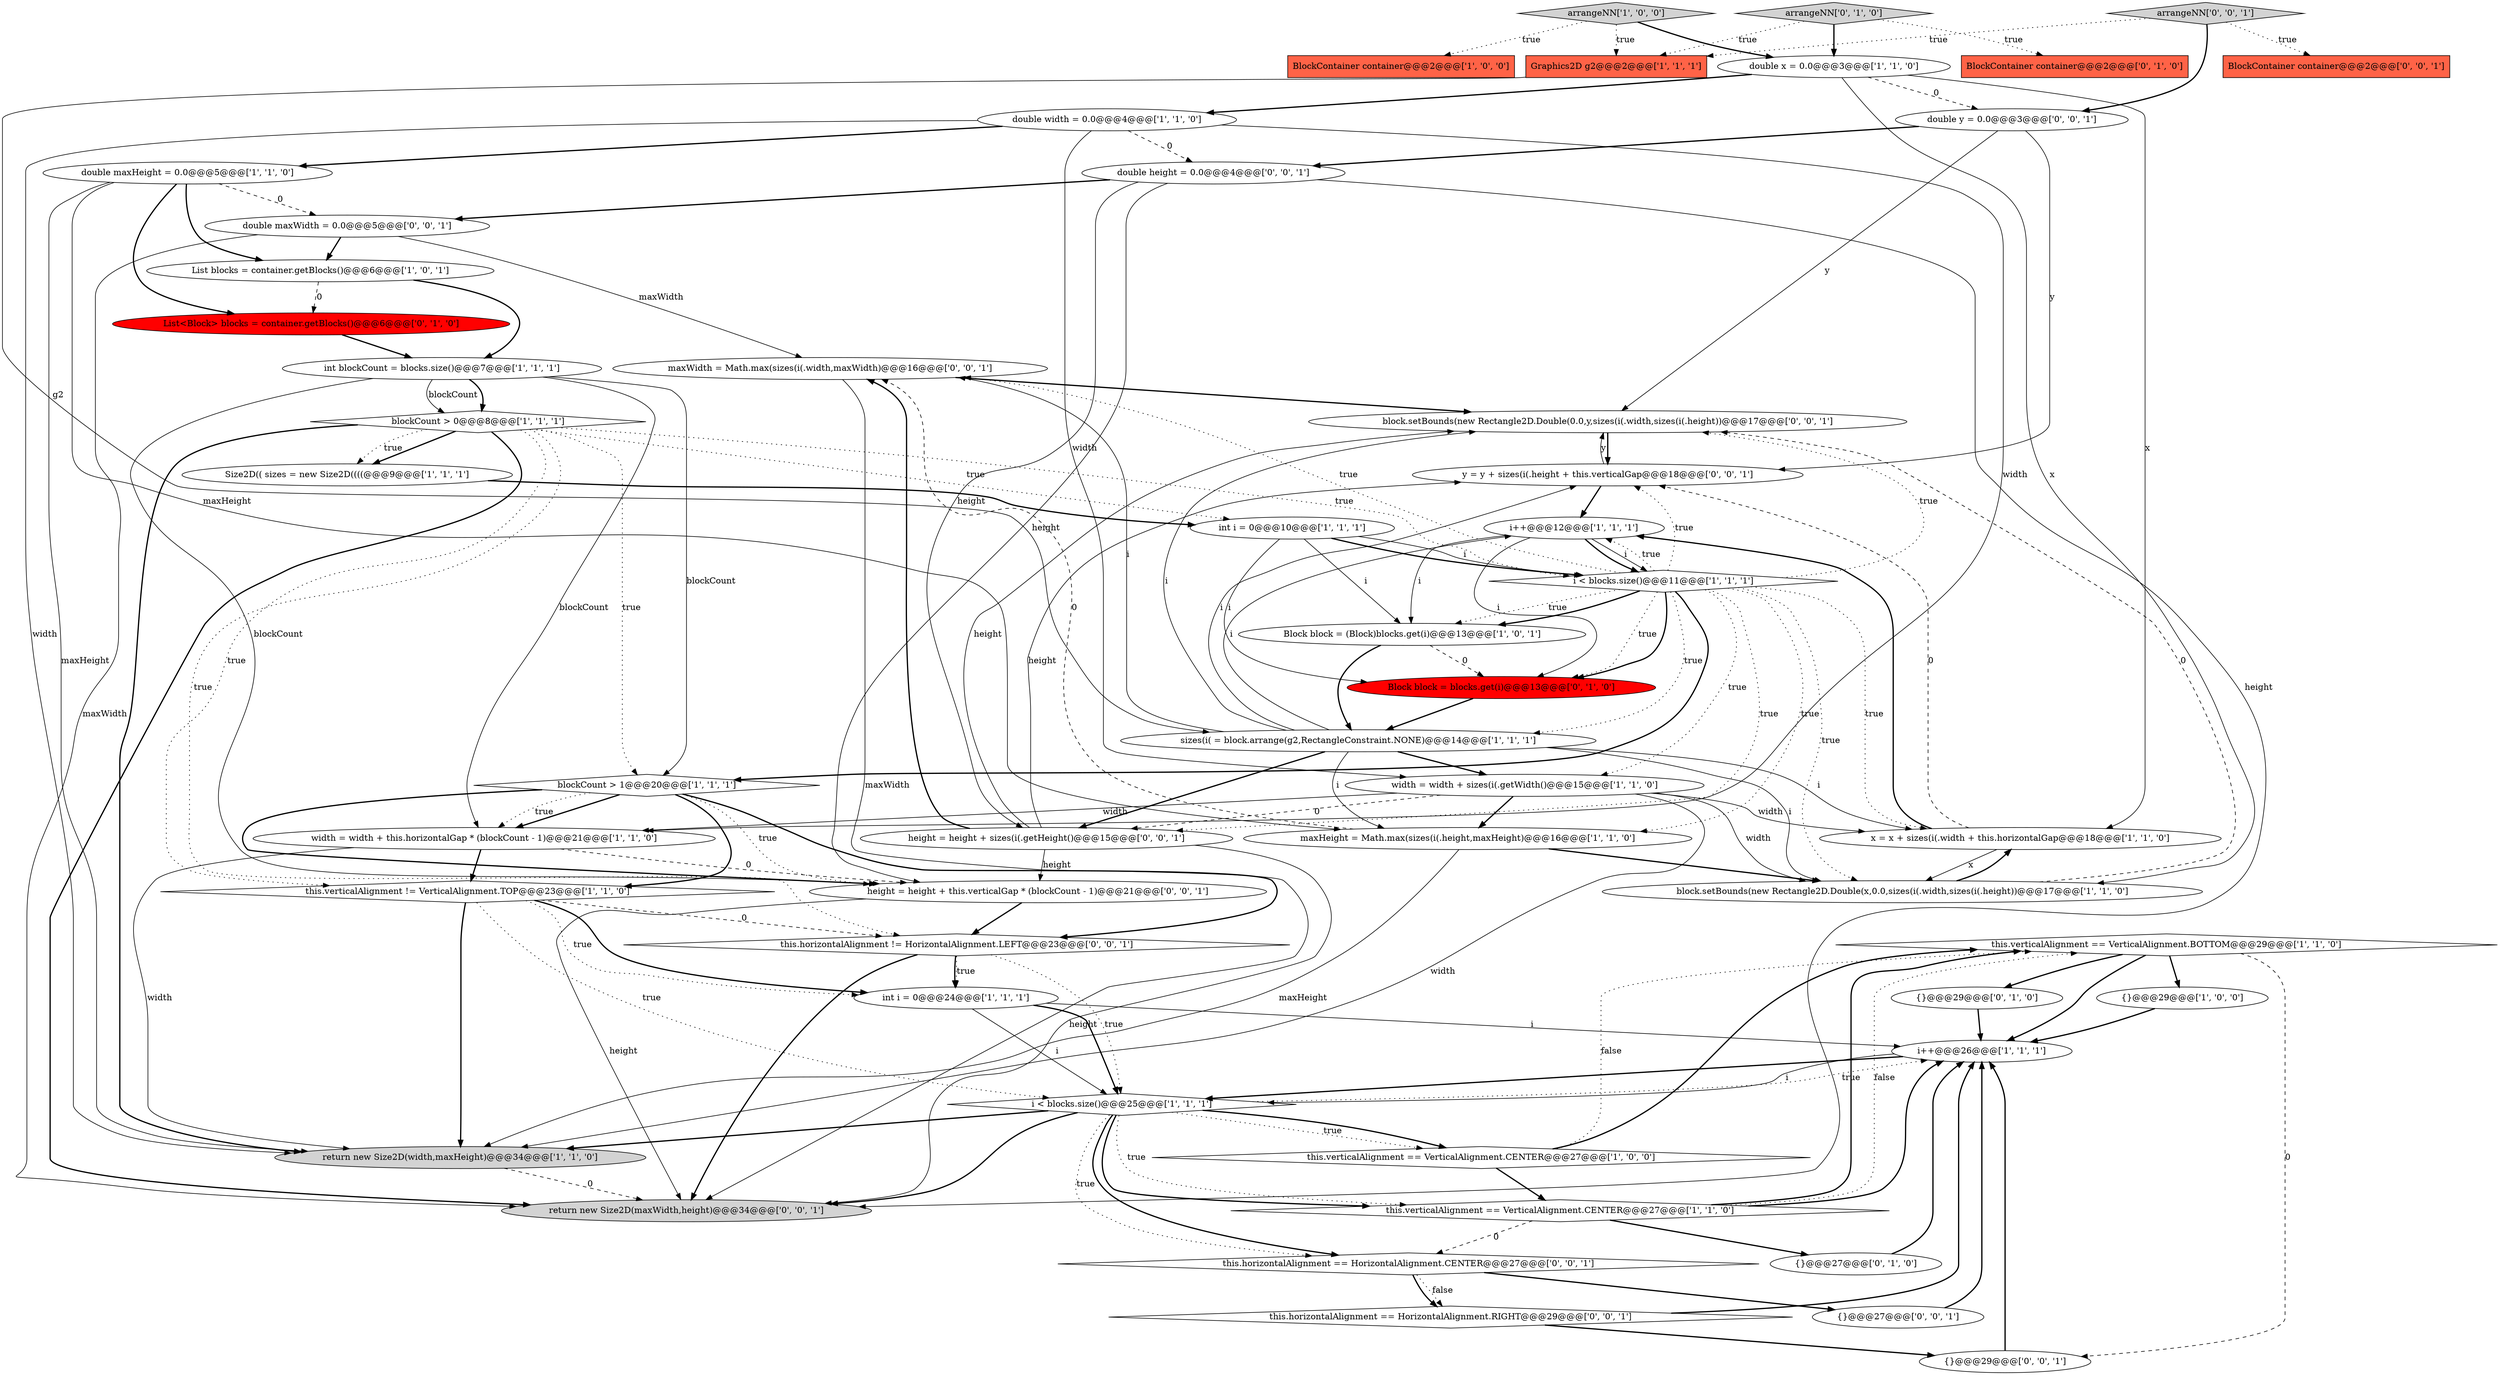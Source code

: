 digraph {
24 [style = filled, label = "this.verticalAlignment == VerticalAlignment.BOTTOM@@@29@@@['1', '1', '0']", fillcolor = white, shape = diamond image = "AAA0AAABBB1BBB"];
12 [style = filled, label = "i < blocks.size()@@@11@@@['1', '1', '1']", fillcolor = white, shape = diamond image = "AAA0AAABBB1BBB"];
45 [style = filled, label = "block.setBounds(new Rectangle2D.Double(0.0,y,sizes(i(.width,sizes(i(.height))@@@17@@@['0', '0', '1']", fillcolor = white, shape = ellipse image = "AAA0AAABBB3BBB"];
34 [style = filled, label = "BlockContainer container@@@2@@@['0', '1', '0']", fillcolor = tomato, shape = box image = "AAA0AAABBB2BBB"];
35 [style = filled, label = "Block block = blocks.get(i)@@@13@@@['0', '1', '0']", fillcolor = red, shape = ellipse image = "AAA1AAABBB2BBB"];
27 [style = filled, label = "return new Size2D(width,maxHeight)@@@34@@@['1', '1', '0']", fillcolor = lightgray, shape = ellipse image = "AAA0AAABBB1BBB"];
50 [style = filled, label = "y = y + sizes(i(.height + this.verticalGap@@@18@@@['0', '0', '1']", fillcolor = white, shape = ellipse image = "AAA0AAABBB3BBB"];
2 [style = filled, label = "double maxHeight = 0.0@@@5@@@['1', '1', '0']", fillcolor = white, shape = ellipse image = "AAA0AAABBB1BBB"];
39 [style = filled, label = "maxWidth = Math.max(sizes(i(.width,maxWidth)@@@16@@@['0', '0', '1']", fillcolor = white, shape = ellipse image = "AAA0AAABBB3BBB"];
11 [style = filled, label = "Block block = (Block)blocks.get(i)@@@13@@@['1', '0', '1']", fillcolor = white, shape = ellipse image = "AAA0AAABBB1BBB"];
18 [style = filled, label = "Graphics2D g2@@@2@@@['1', '1', '1']", fillcolor = tomato, shape = box image = "AAA0AAABBB1BBB"];
46 [style = filled, label = "this.horizontalAlignment == HorizontalAlignment.CENTER@@@27@@@['0', '0', '1']", fillcolor = white, shape = diamond image = "AAA0AAABBB3BBB"];
47 [style = filled, label = "double maxWidth = 0.0@@@5@@@['0', '0', '1']", fillcolor = white, shape = ellipse image = "AAA0AAABBB3BBB"];
3 [style = filled, label = "width = width + this.horizontalGap * (blockCount - 1)@@@21@@@['1', '1', '0']", fillcolor = white, shape = ellipse image = "AAA0AAABBB1BBB"];
13 [style = filled, label = "{}@@@29@@@['1', '0', '0']", fillcolor = white, shape = ellipse image = "AAA0AAABBB1BBB"];
16 [style = filled, label = "Size2D(( sizes = new Size2D((((@@@9@@@['1', '1', '1']", fillcolor = white, shape = ellipse image = "AAA0AAABBB1BBB"];
26 [style = filled, label = "List blocks = container.getBlocks()@@@6@@@['1', '0', '1']", fillcolor = white, shape = ellipse image = "AAA0AAABBB1BBB"];
32 [style = filled, label = "List<Block> blocks = container.getBlocks()@@@6@@@['0', '1', '0']", fillcolor = red, shape = ellipse image = "AAA1AAABBB2BBB"];
28 [style = filled, label = "width = width + sizes(i(.getWidth()@@@15@@@['1', '1', '0']", fillcolor = white, shape = ellipse image = "AAA0AAABBB1BBB"];
22 [style = filled, label = "maxHeight = Math.max(sizes(i(.height,maxHeight)@@@16@@@['1', '1', '0']", fillcolor = white, shape = ellipse image = "AAA0AAABBB1BBB"];
5 [style = filled, label = "blockCount > 1@@@20@@@['1', '1', '1']", fillcolor = white, shape = diamond image = "AAA0AAABBB1BBB"];
21 [style = filled, label = "sizes(i( = block.arrange(g2,RectangleConstraint.NONE)@@@14@@@['1', '1', '1']", fillcolor = white, shape = ellipse image = "AAA0AAABBB1BBB"];
40 [style = filled, label = "height = height + sizes(i(.getHeight()@@@15@@@['0', '0', '1']", fillcolor = white, shape = ellipse image = "AAA0AAABBB3BBB"];
10 [style = filled, label = "BlockContainer container@@@2@@@['1', '0', '0']", fillcolor = tomato, shape = box image = "AAA0AAABBB1BBB"];
6 [style = filled, label = "i++@@@12@@@['1', '1', '1']", fillcolor = white, shape = ellipse image = "AAA0AAABBB1BBB"];
37 [style = filled, label = "height = height + this.verticalGap * (blockCount - 1)@@@21@@@['0', '0', '1']", fillcolor = white, shape = ellipse image = "AAA0AAABBB3BBB"];
1 [style = filled, label = "i < blocks.size()@@@25@@@['1', '1', '1']", fillcolor = white, shape = diamond image = "AAA0AAABBB1BBB"];
36 [style = filled, label = "BlockContainer container@@@2@@@['0', '0', '1']", fillcolor = tomato, shape = box image = "AAA0AAABBB3BBB"];
51 [style = filled, label = "arrangeNN['0', '0', '1']", fillcolor = lightgray, shape = diamond image = "AAA0AAABBB3BBB"];
7 [style = filled, label = "this.verticalAlignment != VerticalAlignment.TOP@@@23@@@['1', '1', '0']", fillcolor = white, shape = diamond image = "AAA0AAABBB1BBB"];
48 [style = filled, label = "return new Size2D(maxWidth,height)@@@34@@@['0', '0', '1']", fillcolor = lightgray, shape = ellipse image = "AAA0AAABBB3BBB"];
20 [style = filled, label = "int blockCount = blocks.size()@@@7@@@['1', '1', '1']", fillcolor = white, shape = ellipse image = "AAA0AAABBB1BBB"];
17 [style = filled, label = "this.verticalAlignment == VerticalAlignment.CENTER@@@27@@@['1', '1', '0']", fillcolor = white, shape = diamond image = "AAA0AAABBB1BBB"];
49 [style = filled, label = "this.horizontalAlignment != HorizontalAlignment.LEFT@@@23@@@['0', '0', '1']", fillcolor = white, shape = diamond image = "AAA0AAABBB3BBB"];
23 [style = filled, label = "block.setBounds(new Rectangle2D.Double(x,0.0,sizes(i(.width,sizes(i(.height))@@@17@@@['1', '1', '0']", fillcolor = white, shape = ellipse image = "AAA0AAABBB1BBB"];
15 [style = filled, label = "this.verticalAlignment == VerticalAlignment.CENTER@@@27@@@['1', '0', '0']", fillcolor = white, shape = diamond image = "AAA0AAABBB1BBB"];
33 [style = filled, label = "{}@@@29@@@['0', '1', '0']", fillcolor = white, shape = ellipse image = "AAA0AAABBB2BBB"];
43 [style = filled, label = "double y = 0.0@@@3@@@['0', '0', '1']", fillcolor = white, shape = ellipse image = "AAA0AAABBB3BBB"];
44 [style = filled, label = "double height = 0.0@@@4@@@['0', '0', '1']", fillcolor = white, shape = ellipse image = "AAA0AAABBB3BBB"];
0 [style = filled, label = "blockCount > 0@@@8@@@['1', '1', '1']", fillcolor = white, shape = diamond image = "AAA0AAABBB1BBB"];
8 [style = filled, label = "double width = 0.0@@@4@@@['1', '1', '0']", fillcolor = white, shape = ellipse image = "AAA0AAABBB1BBB"];
42 [style = filled, label = "{}@@@27@@@['0', '0', '1']", fillcolor = white, shape = ellipse image = "AAA0AAABBB3BBB"];
19 [style = filled, label = "int i = 0@@@24@@@['1', '1', '1']", fillcolor = white, shape = ellipse image = "AAA0AAABBB1BBB"];
29 [style = filled, label = "arrangeNN['1', '0', '0']", fillcolor = lightgray, shape = diamond image = "AAA0AAABBB1BBB"];
31 [style = filled, label = "arrangeNN['0', '1', '0']", fillcolor = lightgray, shape = diamond image = "AAA0AAABBB2BBB"];
38 [style = filled, label = "this.horizontalAlignment == HorizontalAlignment.RIGHT@@@29@@@['0', '0', '1']", fillcolor = white, shape = diamond image = "AAA0AAABBB3BBB"];
25 [style = filled, label = "x = x + sizes(i(.width + this.horizontalGap@@@18@@@['1', '1', '0']", fillcolor = white, shape = ellipse image = "AAA0AAABBB1BBB"];
4 [style = filled, label = "double x = 0.0@@@3@@@['1', '1', '0']", fillcolor = white, shape = ellipse image = "AAA0AAABBB1BBB"];
9 [style = filled, label = "i++@@@26@@@['1', '1', '1']", fillcolor = white, shape = ellipse image = "AAA0AAABBB1BBB"];
30 [style = filled, label = "{}@@@27@@@['0', '1', '0']", fillcolor = white, shape = ellipse image = "AAA0AAABBB2BBB"];
41 [style = filled, label = "{}@@@29@@@['0', '0', '1']", fillcolor = white, shape = ellipse image = "AAA0AAABBB3BBB"];
14 [style = filled, label = "int i = 0@@@10@@@['1', '1', '1']", fillcolor = white, shape = ellipse image = "AAA0AAABBB1BBB"];
5->3 [style = bold, label=""];
0->12 [style = dotted, label="true"];
12->39 [style = dotted, label="true"];
2->26 [style = bold, label=""];
12->40 [style = dotted, label="true"];
0->5 [style = dotted, label="true"];
4->25 [style = solid, label="x"];
28->25 [style = solid, label="width"];
12->5 [style = bold, label=""];
37->49 [style = bold, label=""];
43->50 [style = solid, label="y"];
51->36 [style = dotted, label="true"];
21->50 [style = solid, label="i"];
17->9 [style = bold, label=""];
20->0 [style = bold, label=""];
42->9 [style = bold, label=""];
14->11 [style = solid, label="i"];
1->27 [style = bold, label=""];
7->49 [style = dashed, label="0"];
49->48 [style = bold, label=""];
41->9 [style = bold, label=""];
2->47 [style = dashed, label="0"];
38->41 [style = bold, label=""];
9->1 [style = solid, label="i"];
25->6 [style = bold, label=""];
12->21 [style = dotted, label="true"];
20->0 [style = solid, label="blockCount"];
21->28 [style = bold, label=""];
12->35 [style = dotted, label="true"];
20->37 [style = solid, label="blockCount"];
1->46 [style = bold, label=""];
18->21 [style = solid, label="g2"];
19->1 [style = bold, label=""];
15->17 [style = bold, label=""];
5->49 [style = bold, label=""];
43->45 [style = solid, label="y"];
17->46 [style = dashed, label="0"];
47->26 [style = bold, label=""];
31->34 [style = dotted, label="true"];
47->48 [style = solid, label="maxWidth"];
4->8 [style = bold, label=""];
16->14 [style = bold, label=""];
2->22 [style = solid, label="maxHeight"];
2->32 [style = bold, label=""];
6->12 [style = solid, label="i"];
7->1 [style = dotted, label="true"];
43->44 [style = bold, label=""];
44->47 [style = bold, label=""];
20->3 [style = solid, label="blockCount"];
32->20 [style = bold, label=""];
17->24 [style = dotted, label="false"];
5->37 [style = bold, label=""];
0->7 [style = dotted, label="true"];
46->38 [style = dotted, label="false"];
50->45 [style = solid, label="y"];
46->42 [style = bold, label=""];
23->25 [style = bold, label=""];
46->38 [style = bold, label=""];
29->18 [style = dotted, label="true"];
24->41 [style = dashed, label="0"];
12->23 [style = dotted, label="true"];
3->27 [style = solid, label="width"];
12->11 [style = bold, label=""];
51->18 [style = dotted, label="true"];
31->4 [style = bold, label=""];
39->45 [style = bold, label=""];
14->12 [style = solid, label="i"];
44->48 [style = solid, label="height"];
12->35 [style = bold, label=""];
5->3 [style = dotted, label="true"];
15->24 [style = dotted, label="false"];
22->23 [style = bold, label=""];
35->21 [style = bold, label=""];
28->23 [style = solid, label="width"];
14->35 [style = solid, label="i"];
1->17 [style = bold, label=""];
12->50 [style = dotted, label="true"];
12->11 [style = dotted, label="true"];
44->37 [style = solid, label="height"];
12->22 [style = dotted, label="true"];
3->7 [style = bold, label=""];
12->6 [style = dotted, label="true"];
1->15 [style = dotted, label="true"];
44->40 [style = solid, label="height"];
0->48 [style = bold, label=""];
5->7 [style = bold, label=""];
49->1 [style = dotted, label="true"];
0->14 [style = dotted, label="true"];
22->27 [style = solid, label="maxHeight"];
9->1 [style = bold, label=""];
8->3 [style = solid, label="width"];
19->9 [style = solid, label="i"];
12->25 [style = dotted, label="true"];
40->37 [style = solid, label="height"];
8->27 [style = solid, label="width"];
26->20 [style = bold, label=""];
24->13 [style = bold, label=""];
29->10 [style = dotted, label="true"];
0->16 [style = bold, label=""];
8->28 [style = solid, label="width"];
1->17 [style = dotted, label="true"];
26->32 [style = dashed, label="0"];
3->37 [style = dashed, label="0"];
1->48 [style = bold, label=""];
28->40 [style = dashed, label="0"];
11->21 [style = bold, label=""];
21->45 [style = solid, label="i"];
38->9 [style = bold, label=""];
49->19 [style = dotted, label="true"];
30->9 [style = bold, label=""];
6->35 [style = solid, label="i"];
40->50 [style = solid, label="height"];
31->18 [style = dotted, label="true"];
39->48 [style = solid, label="maxWidth"];
21->25 [style = solid, label="i"];
28->3 [style = solid, label="width"];
1->46 [style = dotted, label="true"];
21->6 [style = solid, label="i"];
47->39 [style = solid, label="maxWidth"];
24->33 [style = bold, label=""];
19->1 [style = solid, label="i"];
4->43 [style = dashed, label="0"];
21->39 [style = solid, label="i"];
40->48 [style = solid, label="height"];
40->39 [style = bold, label=""];
8->2 [style = bold, label=""];
1->9 [style = dotted, label="true"];
49->19 [style = bold, label=""];
51->43 [style = bold, label=""];
13->9 [style = bold, label=""];
0->16 [style = dotted, label="true"];
8->44 [style = dashed, label="0"];
21->22 [style = solid, label="i"];
27->48 [style = dashed, label="0"];
7->19 [style = bold, label=""];
25->50 [style = dashed, label="0"];
28->22 [style = bold, label=""];
24->9 [style = bold, label=""];
6->12 [style = bold, label=""];
20->5 [style = solid, label="blockCount"];
4->23 [style = solid, label="x"];
29->4 [style = bold, label=""];
50->6 [style = bold, label=""];
37->48 [style = solid, label="height"];
7->19 [style = dotted, label="true"];
0->27 [style = bold, label=""];
1->15 [style = bold, label=""];
40->45 [style = solid, label="height"];
23->45 [style = dashed, label="0"];
17->30 [style = bold, label=""];
28->27 [style = solid, label="width"];
33->9 [style = bold, label=""];
12->28 [style = dotted, label="true"];
25->23 [style = solid, label="x"];
0->49 [style = dotted, label="true"];
17->24 [style = bold, label=""];
12->45 [style = dotted, label="true"];
6->11 [style = solid, label="i"];
45->50 [style = bold, label=""];
15->24 [style = bold, label=""];
14->12 [style = bold, label=""];
7->27 [style = bold, label=""];
22->39 [style = dashed, label="0"];
21->40 [style = bold, label=""];
21->23 [style = solid, label="i"];
5->37 [style = dotted, label="true"];
11->35 [style = dashed, label="0"];
2->27 [style = solid, label="maxHeight"];
}
